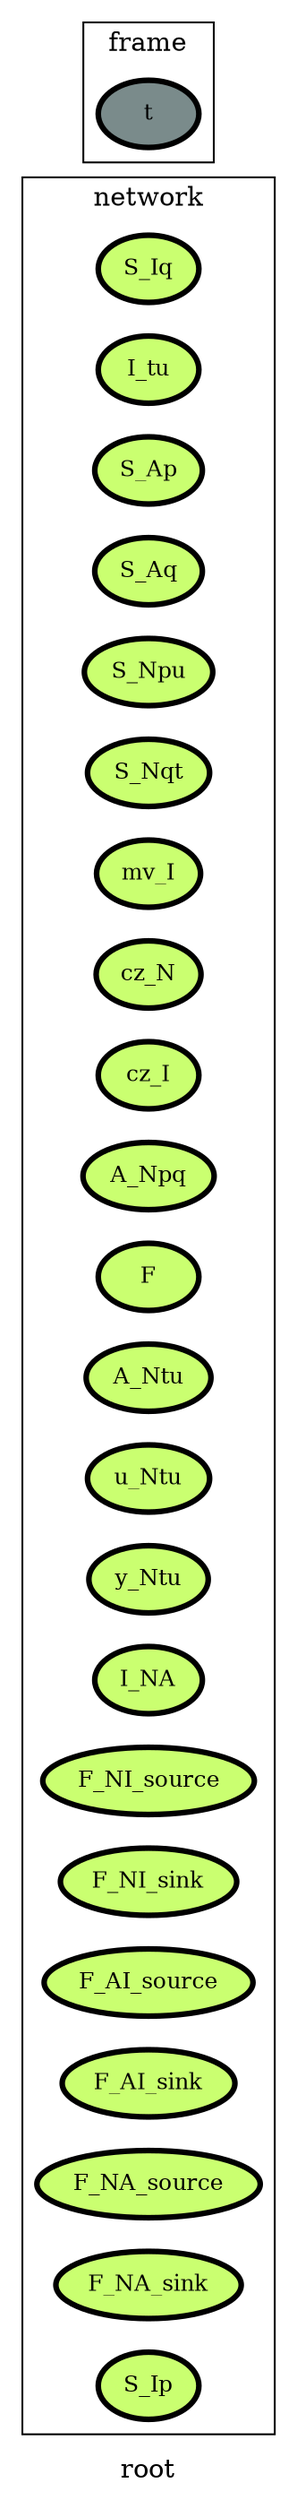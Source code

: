 digraph root {
label=root;
rankdir=LR;
subgraph cluster_root___network {
label=network;
rankdir=LR;
V_10 [fillcolor=darkolivegreen1, fontsize=12, label=S_Iq, penwidth=3, style=filled];
V_11 [fillcolor=darkolivegreen1, fontsize=12, label=I_tu, penwidth=3, style=filled];
V_12 [fillcolor=darkolivegreen1, fontsize=12, label=S_Ap, penwidth=3, style=filled];
V_13 [fillcolor=darkolivegreen1, fontsize=12, label=S_Aq, penwidth=3, style=filled];
V_14 [fillcolor=darkolivegreen1, fontsize=12, label=S_Npu, penwidth=3, style=filled];
V_15 [fillcolor=darkolivegreen1, fontsize=12, label=S_Nqt, penwidth=3, style=filled];
V_16 [fillcolor=darkolivegreen1, fontsize=12, label=mv_I, penwidth=3, style=filled];
V_17 [fillcolor=darkolivegreen1, fontsize=12, label=cz_N, penwidth=3, style=filled];
V_18 [fillcolor=darkolivegreen1, fontsize=12, label=cz_I, penwidth=3, style=filled];
V_19 [fillcolor=darkolivegreen1, fontsize=12, label=A_Npq, penwidth=3, style=filled];
V_2 [fillcolor=darkolivegreen1, fontsize=12, label=F, penwidth=3, style=filled];
V_20 [fillcolor=darkolivegreen1, fontsize=12, label=A_Ntu, penwidth=3, style=filled];
V_21 [fillcolor=darkolivegreen1, fontsize=12, label=u_Ntu, penwidth=3, style=filled];
V_22 [fillcolor=darkolivegreen1, fontsize=12, label=y_Ntu, penwidth=3, style=filled];
V_27 [fillcolor=darkolivegreen1, fontsize=12, label=I_NA, penwidth=3, style=filled];
V_3 [fillcolor=darkolivegreen1, fontsize=12, label=F_NI_source, penwidth=3, style=filled];
V_4 [fillcolor=darkolivegreen1, fontsize=12, label=F_NI_sink, penwidth=3, style=filled];
V_5 [fillcolor=darkolivegreen1, fontsize=12, label=F_AI_source, penwidth=3, style=filled];
V_6 [fillcolor=darkolivegreen1, fontsize=12, label=F_AI_sink, penwidth=3, style=filled];
V_7 [fillcolor=darkolivegreen1, fontsize=12, label=F_NA_source, penwidth=3, style=filled];
V_8 [fillcolor=darkolivegreen1, fontsize=12, label=F_NA_sink, penwidth=3, style=filled];
V_9 [fillcolor=darkolivegreen1, fontsize=12, label=S_Ip, penwidth=3, style=filled];
}

subgraph cluster_root___frame {
label=frame;
rankdir=LR;
V_1 [fillcolor=lightcyan4, fontsize=12, label=t, penwidth=3, style=filled];
}

subgraph cluster_root___state {
label=state;
rankdir=LR;
}

subgraph cluster_root___constant {
label=constant;
rankdir=LR;
}

}
